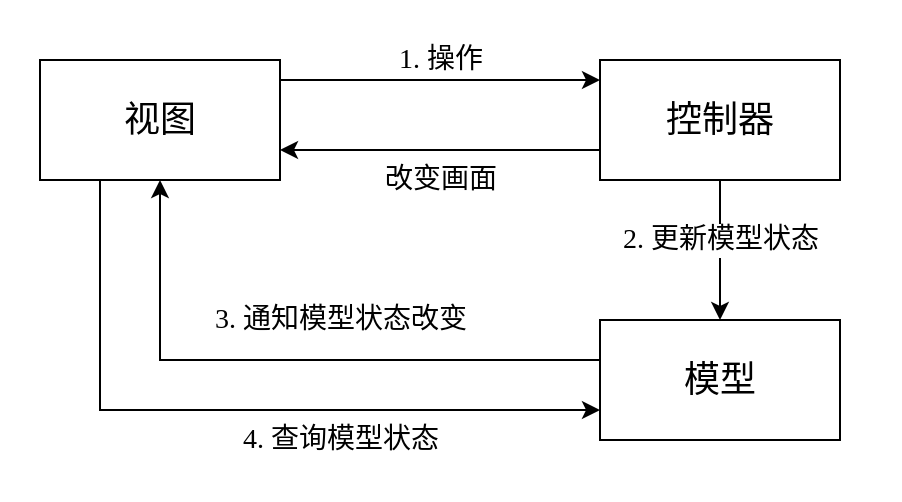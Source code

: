 <mxfile version="13.7.9" type="device"><diagram id="1qKe8RnCZCrtCYV_xeWN" name="第 1 页"><mxGraphModel dx="1023" dy="517" grid="1" gridSize="10" guides="1" tooltips="1" connect="1" arrows="1" fold="1" page="1" pageScale="1" pageWidth="827" pageHeight="1169" math="0" shadow="0"><root><mxCell id="0"/><mxCell id="1" parent="0"/><mxCell id="C5BTq4b4N87anjzzaqMs-21" style="edgeStyle=orthogonalEdgeStyle;rounded=0;orthogonalLoop=1;jettySize=auto;html=1;" edge="1" parent="1" source="C5BTq4b4N87anjzzaqMs-1" target="C5BTq4b4N87anjzzaqMs-3"><mxGeometry relative="1" as="geometry"/></mxCell><mxCell id="C5BTq4b4N87anjzzaqMs-1" value="&lt;font style=&quot;font-size: 18px&quot; face=&quot;Source Han Sans CN Regular&quot;&gt;控制器&lt;/font&gt;" style="rounded=0;whiteSpace=wrap;html=1;" vertex="1" parent="1"><mxGeometry x="590" y="350" width="120" height="60" as="geometry"/></mxCell><mxCell id="C5BTq4b4N87anjzzaqMs-4" style="edgeStyle=orthogonalEdgeStyle;rounded=0;orthogonalLoop=1;jettySize=auto;html=1;" edge="1" parent="1" source="C5BTq4b4N87anjzzaqMs-2" target="C5BTq4b4N87anjzzaqMs-1"><mxGeometry relative="1" as="geometry"><Array as="points"><mxPoint x="520" y="360"/><mxPoint x="520" y="360"/></Array></mxGeometry></mxCell><mxCell id="C5BTq4b4N87anjzzaqMs-7" value="&lt;font style=&quot;font-size: 14px&quot; face=&quot;Source Han Sans CN Regular&quot;&gt;1. 操作&lt;/font&gt;" style="edgeLabel;html=1;align=center;verticalAlign=middle;resizable=0;points=[];" vertex="1" connectable="0" parent="C5BTq4b4N87anjzzaqMs-4"><mxGeometry x="0.14" y="4" relative="1" as="geometry"><mxPoint x="-11" y="-6" as="offset"/></mxGeometry></mxCell><mxCell id="C5BTq4b4N87anjzzaqMs-16" style="edgeStyle=orthogonalEdgeStyle;rounded=0;orthogonalLoop=1;jettySize=auto;html=1;exitX=0.25;exitY=1;exitDx=0;exitDy=0;entryX=0;entryY=0.75;entryDx=0;entryDy=0;" edge="1" parent="1" source="C5BTq4b4N87anjzzaqMs-2" target="C5BTq4b4N87anjzzaqMs-3"><mxGeometry relative="1" as="geometry"/></mxCell><mxCell id="C5BTq4b4N87anjzzaqMs-2" value="&lt;span style=&quot;font-size: 18px&quot;&gt;&lt;font face=&quot;Source Han Sans CN Regular&quot;&gt;视图&lt;/font&gt;&lt;/span&gt;" style="rounded=0;whiteSpace=wrap;html=1;" vertex="1" parent="1"><mxGeometry x="310" y="350" width="120" height="60" as="geometry"/></mxCell><mxCell id="C5BTq4b4N87anjzzaqMs-14" style="edgeStyle=orthogonalEdgeStyle;rounded=0;orthogonalLoop=1;jettySize=auto;html=1;exitX=0;exitY=0.5;exitDx=0;exitDy=0;" edge="1" parent="1"><mxGeometry relative="1" as="geometry"><mxPoint x="590" y="500" as="sourcePoint"/><mxPoint x="370" y="410" as="targetPoint"/><Array as="points"><mxPoint x="370" y="500"/></Array></mxGeometry></mxCell><mxCell id="C5BTq4b4N87anjzzaqMs-17" value="&lt;font face=&quot;Source Han Sans CN Regular&quot; style=&quot;font-size: 14px&quot;&gt;3. 通知模型状态改变&lt;/font&gt;" style="edgeLabel;html=1;align=center;verticalAlign=middle;resizable=0;points=[];" vertex="1" connectable="0" parent="C5BTq4b4N87anjzzaqMs-14"><mxGeometry x="0.587" y="-1" relative="1" as="geometry"><mxPoint x="88.98" y="5.71" as="offset"/></mxGeometry></mxCell><mxCell id="C5BTq4b4N87anjzzaqMs-3" value="&lt;font style=&quot;font-size: 18px&quot; face=&quot;Source Han Sans CN Regular&quot;&gt;模型&lt;/font&gt;" style="rounded=0;whiteSpace=wrap;html=1;" vertex="1" parent="1"><mxGeometry x="590" y="480" width="120" height="60" as="geometry"/></mxCell><mxCell id="C5BTq4b4N87anjzzaqMs-9" style="edgeStyle=orthogonalEdgeStyle;rounded=0;orthogonalLoop=1;jettySize=auto;html=1;entryX=1;entryY=0.75;entryDx=0;entryDy=0;exitX=0;exitY=0.75;exitDx=0;exitDy=0;" edge="1" parent="1" source="C5BTq4b4N87anjzzaqMs-1" target="C5BTq4b4N87anjzzaqMs-2"><mxGeometry relative="1" as="geometry"><mxPoint x="700" y="400" as="sourcePoint"/><mxPoint x="580" y="399.999" as="targetPoint"/><Array as="points"><mxPoint x="510" y="395"/><mxPoint x="510" y="395"/></Array></mxGeometry></mxCell><mxCell id="C5BTq4b4N87anjzzaqMs-11" value="&lt;font face=&quot;Source Han Sans CN Regular&quot; style=&quot;font-size: 14px&quot;&gt;改变画面&lt;/font&gt;" style="edgeLabel;html=1;align=center;verticalAlign=middle;resizable=0;points=[];" vertex="1" connectable="0" parent="C5BTq4b4N87anjzzaqMs-9"><mxGeometry x="-0.0" y="-14" relative="1" as="geometry"><mxPoint y="29" as="offset"/></mxGeometry></mxCell><mxCell id="C5BTq4b4N87anjzzaqMs-18" value="&lt;font face=&quot;Source Han Sans CN Regular&quot; style=&quot;font-size: 14px&quot;&gt;4. 查询模型状态&lt;/font&gt;" style="edgeLabel;html=1;align=center;verticalAlign=middle;resizable=0;points=[];" vertex="1" connectable="0" parent="1"><mxGeometry x="460.001" y="540.003" as="geometry"/></mxCell><mxCell id="C5BTq4b4N87anjzzaqMs-20" value="&lt;font face=&quot;Source Han Sans CN Regular&quot; style=&quot;font-size: 14px&quot;&gt;2. 更新模型状态&lt;/font&gt;" style="edgeLabel;html=1;align=center;verticalAlign=middle;resizable=0;points=[];" vertex="1" connectable="0" parent="1"><mxGeometry x="649.999" y="439.997" as="geometry"/></mxCell><mxCell id="C5BTq4b4N87anjzzaqMs-23" value="" style="rounded=0;whiteSpace=wrap;html=1;fillColor=none;strokeColor=none;" vertex="1" parent="1"><mxGeometry x="290" y="320" width="450" height="250" as="geometry"/></mxCell></root></mxGraphModel></diagram></mxfile>